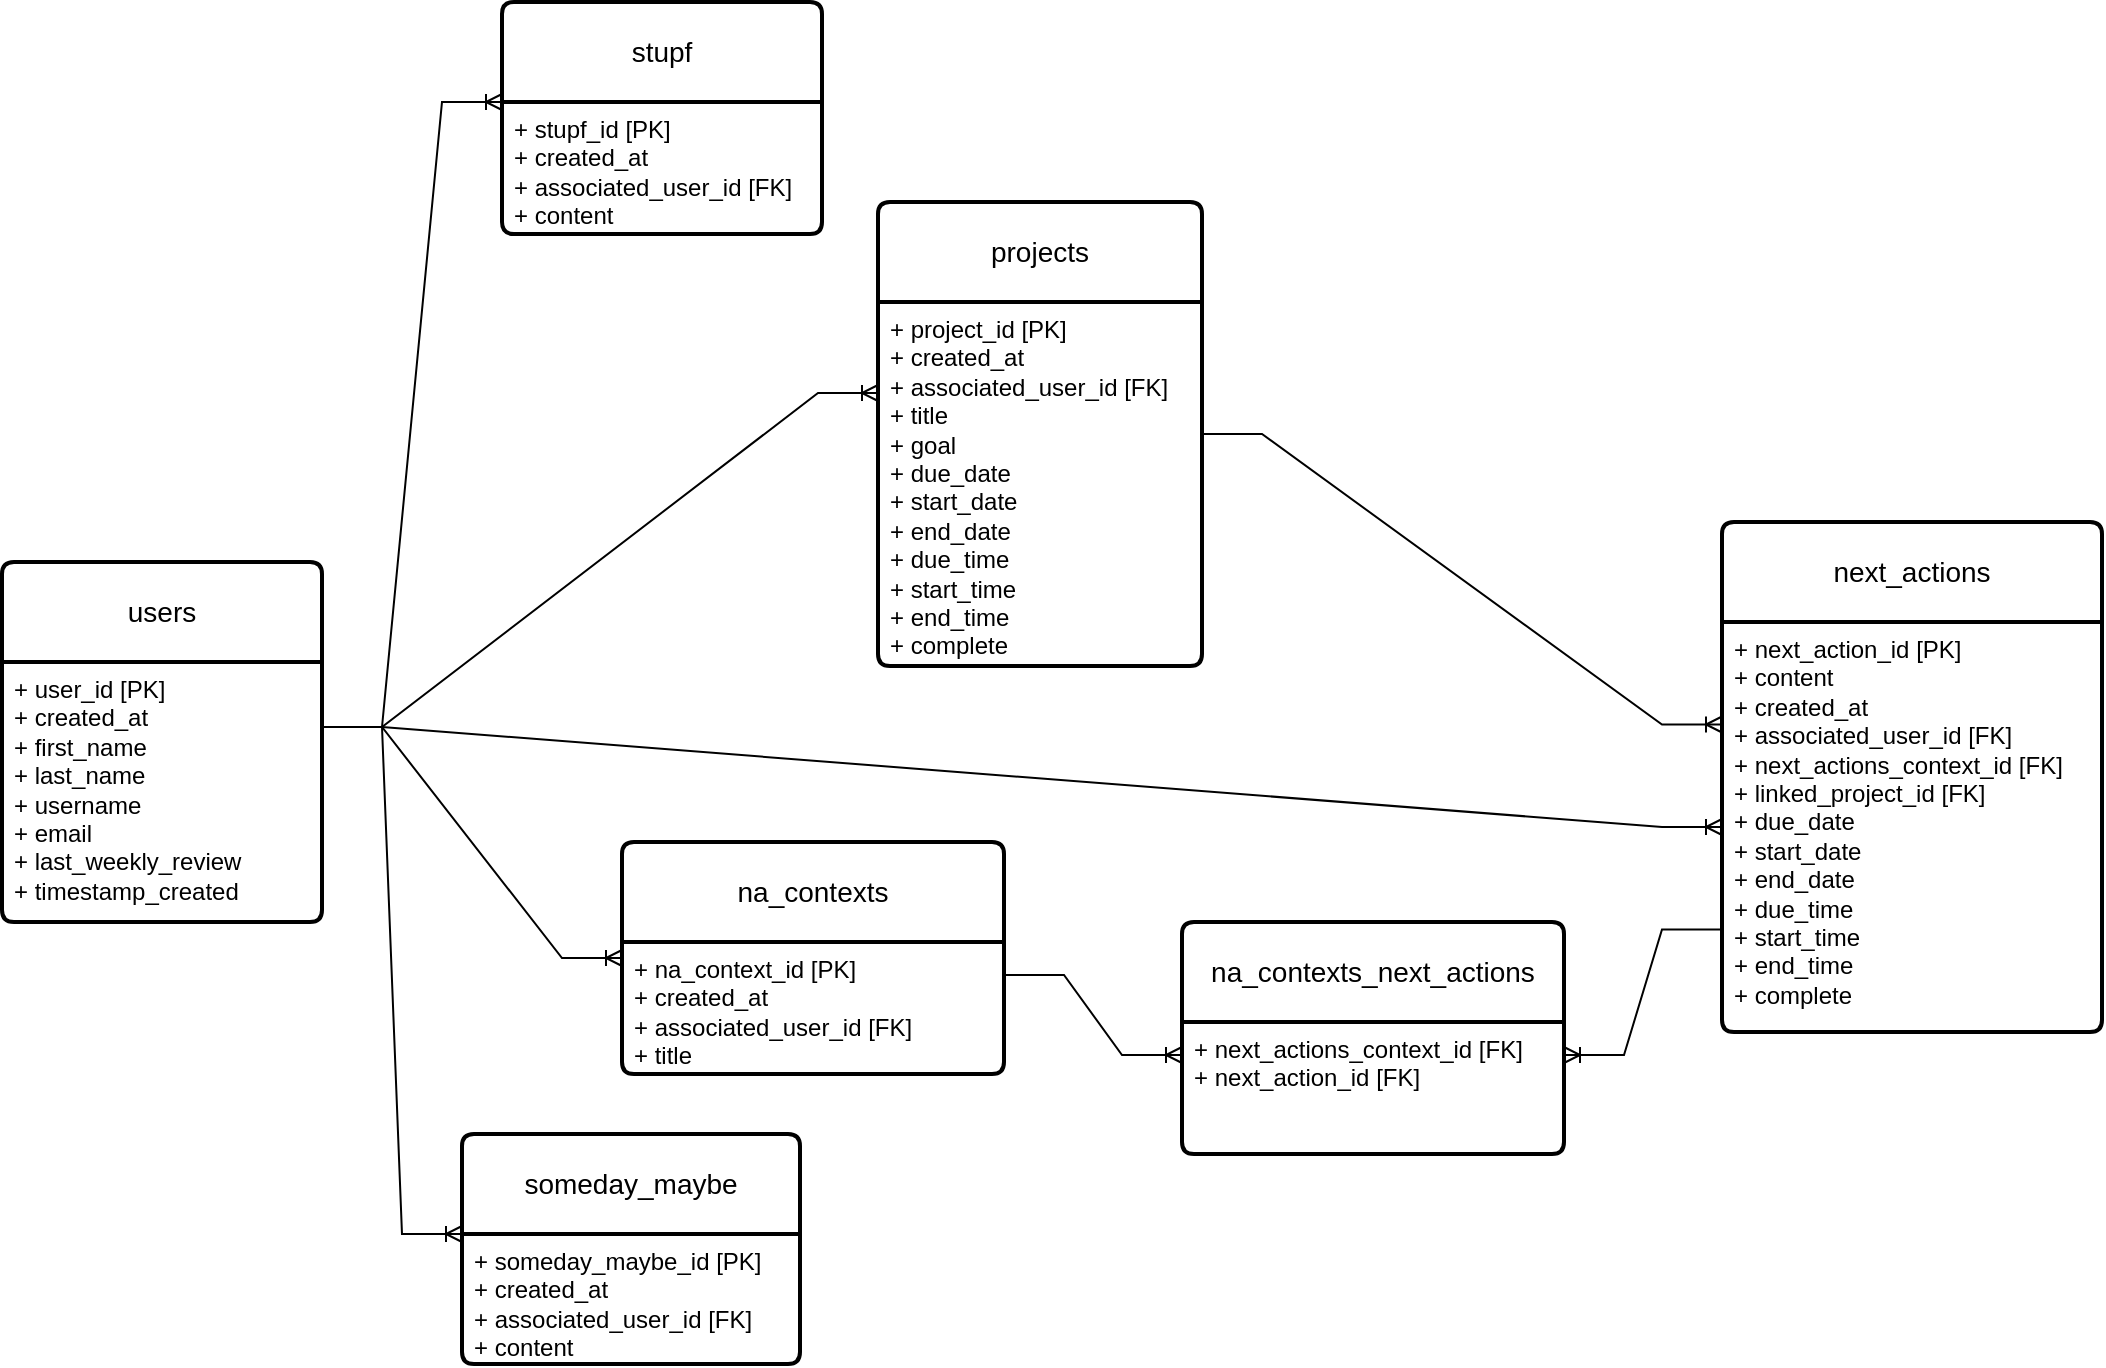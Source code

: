 <mxfile version="28.1.1">
  <diagram name="Page-1" id="9QM5P-c_sy8uDQt2rZy8">
    <mxGraphModel dx="246" dy="1063" grid="1" gridSize="10" guides="1" tooltips="1" connect="1" arrows="1" fold="1" page="1" pageScale="1" pageWidth="1100" pageHeight="850" math="0" shadow="0">
      <root>
        <mxCell id="0" />
        <mxCell id="1" parent="0" />
        <mxCell id="4xYjcgb6_FAkEiAJrjbD-1" value="users" style="swimlane;childLayout=stackLayout;horizontal=1;startSize=50;horizontalStack=0;rounded=1;fontSize=14;fontStyle=0;strokeWidth=2;resizeParent=0;resizeLast=1;shadow=0;dashed=0;align=center;arcSize=4;whiteSpace=wrap;html=1;" parent="1" vertex="1">
          <mxGeometry x="30" y="310" width="160" height="180" as="geometry" />
        </mxCell>
        <mxCell id="4xYjcgb6_FAkEiAJrjbD-2" value="+ user_id [PK]&lt;div&gt;+ created_at&lt;br&gt;&lt;div&gt;+ first_name&lt;div&gt;+ last_name&lt;/div&gt;&lt;div&gt;+ username&lt;/div&gt;&lt;div&gt;+ email&lt;/div&gt;&lt;div&gt;&lt;span style=&quot;background-color: transparent; color: light-dark(rgb(0, 0, 0), rgb(255, 255, 255));&quot;&gt;+ last_weekly_review&amp;nbsp;&lt;/span&gt;&lt;/div&gt;&lt;div&gt;&lt;span style=&quot;background-color: transparent; color: light-dark(rgb(0, 0, 0), rgb(255, 255, 255));&quot;&gt;+ timestamp_created&lt;/span&gt;&lt;/div&gt;&lt;div&gt;&lt;br&gt;&lt;/div&gt;&lt;/div&gt;&lt;/div&gt;" style="align=left;strokeColor=none;fillColor=none;spacingLeft=4;spacingRight=4;fontSize=12;verticalAlign=top;resizable=0;rotatable=0;part=1;html=1;whiteSpace=wrap;" parent="4xYjcgb6_FAkEiAJrjbD-1" vertex="1">
          <mxGeometry y="50" width="160" height="130" as="geometry" />
        </mxCell>
        <mxCell id="4xYjcgb6_FAkEiAJrjbD-3" value="next_actions" style="swimlane;childLayout=stackLayout;horizontal=1;startSize=50;horizontalStack=0;rounded=1;fontSize=14;fontStyle=0;strokeWidth=2;resizeParent=0;resizeLast=1;shadow=0;dashed=0;align=center;arcSize=4;whiteSpace=wrap;html=1;" parent="1" vertex="1">
          <mxGeometry x="890" y="290" width="190" height="255" as="geometry" />
        </mxCell>
        <mxCell id="4xYjcgb6_FAkEiAJrjbD-4" value="+ next_action_id [PK]&lt;div&gt;+ content&lt;br&gt;&lt;div&gt;+ created_at&lt;br&gt;&lt;div&gt;+ associated_user_id [FK]&lt;br&gt;&lt;div&gt;+ next_actions_context_id [FK]&lt;/div&gt;&lt;div&gt;+ linked_project_id [FK]&lt;/div&gt;&lt;div&gt;&lt;div&gt;+ due_date&lt;/div&gt;&lt;div&gt;+ start_date&lt;/div&gt;&lt;div&gt;+ end_date&lt;/div&gt;&lt;div&gt;&lt;span style=&quot;background-color: transparent; color: light-dark(rgb(0, 0, 0), rgb(255, 255, 255));&quot;&gt;+ due_time&lt;/span&gt;&lt;/div&gt;&lt;div&gt;+ start_time&lt;/div&gt;&lt;div&gt;+ end_time&lt;/div&gt;&lt;/div&gt;&lt;div&gt;+ complete&lt;/div&gt;&lt;div&gt;&lt;br&gt;&lt;/div&gt;&lt;/div&gt;&lt;/div&gt;&lt;/div&gt;" style="align=left;strokeColor=none;fillColor=none;spacingLeft=4;spacingRight=4;fontSize=12;verticalAlign=top;resizable=0;rotatable=0;part=1;html=1;whiteSpace=wrap;" parent="4xYjcgb6_FAkEiAJrjbD-3" vertex="1">
          <mxGeometry y="50" width="190" height="205" as="geometry" />
        </mxCell>
        <mxCell id="4xYjcgb6_FAkEiAJrjbD-5" value="projects" style="swimlane;childLayout=stackLayout;horizontal=1;startSize=50;horizontalStack=0;rounded=1;fontSize=14;fontStyle=0;strokeWidth=2;resizeParent=0;resizeLast=1;shadow=0;dashed=0;align=center;arcSize=4;whiteSpace=wrap;html=1;" parent="1" vertex="1">
          <mxGeometry x="468" y="130" width="162" height="232" as="geometry" />
        </mxCell>
        <mxCell id="4xYjcgb6_FAkEiAJrjbD-6" value="+ project_id [PK]&lt;div&gt;+ created_at&lt;br&gt;&lt;div&gt;+ associated_user_id [FK]&lt;br&gt;&lt;/div&gt;&lt;div&gt;+ title&lt;/div&gt;&lt;div&gt;+ goal&lt;/div&gt;&lt;div&gt;+ due_date&lt;/div&gt;&lt;div&gt;+ start_date&lt;/div&gt;&lt;div&gt;+ end_date&lt;/div&gt;&lt;div&gt;&lt;span style=&quot;background-color: transparent; color: light-dark(rgb(0, 0, 0), rgb(255, 255, 255));&quot;&gt;+ due_time&lt;/span&gt;&lt;/div&gt;&lt;div&gt;+ start_time&lt;/div&gt;&lt;div&gt;+ end_time&lt;/div&gt;&lt;div&gt;+ complete&lt;/div&gt;&lt;div&gt;&lt;br&gt;&lt;/div&gt;&lt;/div&gt;" style="align=left;strokeColor=none;fillColor=none;spacingLeft=4;spacingRight=4;fontSize=12;verticalAlign=top;resizable=0;rotatable=0;part=1;html=1;whiteSpace=wrap;" parent="4xYjcgb6_FAkEiAJrjbD-5" vertex="1">
          <mxGeometry y="50" width="162" height="182" as="geometry" />
        </mxCell>
        <mxCell id="4xYjcgb6_FAkEiAJrjbD-7" value="someday_maybe" style="swimlane;childLayout=stackLayout;horizontal=1;startSize=50;horizontalStack=0;rounded=1;fontSize=14;fontStyle=0;strokeWidth=2;resizeParent=0;resizeLast=1;shadow=0;dashed=0;align=center;arcSize=4;whiteSpace=wrap;html=1;" parent="1" vertex="1">
          <mxGeometry x="260" y="596" width="169" height="115" as="geometry" />
        </mxCell>
        <mxCell id="4xYjcgb6_FAkEiAJrjbD-8" value="+ someday_maybe_id [PK]&lt;div&gt;+ created_at&lt;br&gt;&lt;div&gt;+ associated_user_id [FK]&lt;br&gt;&lt;/div&gt;&lt;div&gt;+ content&lt;/div&gt;&lt;/div&gt;" style="align=left;strokeColor=none;fillColor=none;spacingLeft=4;spacingRight=4;fontSize=12;verticalAlign=top;resizable=0;rotatable=0;part=1;html=1;whiteSpace=wrap;" parent="4xYjcgb6_FAkEiAJrjbD-7" vertex="1">
          <mxGeometry y="50" width="169" height="65" as="geometry" />
        </mxCell>
        <mxCell id="4xYjcgb6_FAkEiAJrjbD-9" value="na_contexts" style="swimlane;childLayout=stackLayout;horizontal=1;startSize=50;horizontalStack=0;rounded=1;fontSize=14;fontStyle=0;strokeWidth=2;resizeParent=0;resizeLast=1;shadow=0;dashed=0;align=center;arcSize=4;whiteSpace=wrap;html=1;" parent="1" vertex="1">
          <mxGeometry x="340" y="450" width="191" height="116" as="geometry" />
        </mxCell>
        <mxCell id="4xYjcgb6_FAkEiAJrjbD-10" value="+ na_context_id [PK]&lt;div&gt;+ created_at&lt;/div&gt;&lt;div&gt;+ associated_user_id [FK]&lt;/div&gt;&lt;div&gt;+ title&lt;/div&gt;" style="align=left;strokeColor=none;fillColor=none;spacingLeft=4;spacingRight=4;fontSize=12;verticalAlign=top;resizable=0;rotatable=0;part=1;html=1;whiteSpace=wrap;" parent="4xYjcgb6_FAkEiAJrjbD-9" vertex="1">
          <mxGeometry y="50" width="191" height="66" as="geometry" />
        </mxCell>
        <mxCell id="4xYjcgb6_FAkEiAJrjbD-11" value="stupf" style="swimlane;childLayout=stackLayout;horizontal=1;startSize=50;horizontalStack=0;rounded=1;fontSize=14;fontStyle=0;strokeWidth=2;resizeParent=0;resizeLast=1;shadow=0;dashed=0;align=center;arcSize=4;whiteSpace=wrap;html=1;" parent="1" vertex="1">
          <mxGeometry x="280" y="30" width="160" height="116" as="geometry" />
        </mxCell>
        <mxCell id="4xYjcgb6_FAkEiAJrjbD-12" value="+ stupf_id [PK]&lt;div&gt;+ created_at&lt;br&gt;&lt;div&gt;+ associated_user_id [FK]&lt;br&gt;&lt;/div&gt;&lt;div&gt;+ content&lt;/div&gt;&lt;/div&gt;" style="align=left;strokeColor=none;fillColor=none;spacingLeft=4;spacingRight=4;fontSize=12;verticalAlign=top;resizable=0;rotatable=0;part=1;html=1;whiteSpace=wrap;" parent="4xYjcgb6_FAkEiAJrjbD-11" vertex="1">
          <mxGeometry y="50" width="160" height="66" as="geometry" />
        </mxCell>
        <mxCell id="4xYjcgb6_FAkEiAJrjbD-13" value="" style="edgeStyle=entityRelationEdgeStyle;fontSize=12;html=1;endArrow=ERoneToMany;rounded=0;exitX=1;exitY=0.5;exitDx=0;exitDy=0;entryX=0;entryY=0.25;entryDx=0;entryDy=0;" parent="1" source="4xYjcgb6_FAkEiAJrjbD-5" target="4xYjcgb6_FAkEiAJrjbD-4" edge="1">
          <mxGeometry width="100" height="100" relative="1" as="geometry">
            <mxPoint x="586" y="298" as="sourcePoint" />
            <mxPoint x="686" y="198" as="targetPoint" />
            <Array as="points">
              <mxPoint x="724" y="241" />
              <mxPoint x="656" y="202" />
              <mxPoint x="611" y="198" />
              <mxPoint x="705" y="127" />
            </Array>
          </mxGeometry>
        </mxCell>
        <mxCell id="4xYjcgb6_FAkEiAJrjbD-14" value="" style="edgeStyle=entityRelationEdgeStyle;fontSize=12;html=1;endArrow=ERoneToMany;rounded=0;exitX=1;exitY=0.25;exitDx=0;exitDy=0;entryX=0;entryY=0;entryDx=0;entryDy=0;" parent="1" source="4xYjcgb6_FAkEiAJrjbD-2" target="4xYjcgb6_FAkEiAJrjbD-12" edge="1">
          <mxGeometry width="100" height="100" relative="1" as="geometry">
            <mxPoint x="260" y="434" as="sourcePoint" />
            <mxPoint x="394" y="363" as="targetPoint" />
            <Array as="points">
              <mxPoint x="418" y="395" />
              <mxPoint x="350" y="356" />
              <mxPoint x="305" y="352" />
              <mxPoint x="399" y="281" />
            </Array>
          </mxGeometry>
        </mxCell>
        <mxCell id="4xYjcgb6_FAkEiAJrjbD-15" value="" style="edgeStyle=entityRelationEdgeStyle;fontSize=12;html=1;endArrow=ERoneToMany;rounded=0;exitX=1;exitY=0.25;exitDx=0;exitDy=0;entryX=0;entryY=0.25;entryDx=0;entryDy=0;" parent="1" source="4xYjcgb6_FAkEiAJrjbD-2" target="4xYjcgb6_FAkEiAJrjbD-6" edge="1">
          <mxGeometry width="100" height="100" relative="1" as="geometry">
            <mxPoint x="414" y="362" as="sourcePoint" />
            <mxPoint x="548" y="291" as="targetPoint" />
            <Array as="points">
              <mxPoint x="572" y="323" />
              <mxPoint x="504" y="284" />
              <mxPoint x="459" y="280" />
              <mxPoint x="553" y="209" />
            </Array>
          </mxGeometry>
        </mxCell>
        <mxCell id="4xYjcgb6_FAkEiAJrjbD-16" value="" style="edgeStyle=entityRelationEdgeStyle;fontSize=12;html=1;endArrow=ERoneToMany;rounded=0;exitX=1;exitY=0.25;exitDx=0;exitDy=0;entryX=0;entryY=0.5;entryDx=0;entryDy=0;" parent="1" source="4xYjcgb6_FAkEiAJrjbD-2" target="4xYjcgb6_FAkEiAJrjbD-4" edge="1">
          <mxGeometry width="100" height="100" relative="1" as="geometry">
            <mxPoint x="375" y="591" as="sourcePoint" />
            <mxPoint x="509" y="520" as="targetPoint" />
            <Array as="points">
              <mxPoint x="533" y="552" />
              <mxPoint x="465" y="513" />
              <mxPoint x="420" y="509" />
              <mxPoint x="514" y="438" />
            </Array>
          </mxGeometry>
        </mxCell>
        <mxCell id="4xYjcgb6_FAkEiAJrjbD-17" value="" style="edgeStyle=entityRelationEdgeStyle;fontSize=12;html=1;endArrow=ERoneToMany;rounded=0;exitX=1;exitY=0.25;exitDx=0;exitDy=0;entryX=0;entryY=0.5;entryDx=0;entryDy=0;" parent="1" source="4xYjcgb6_FAkEiAJrjbD-2" target="4xYjcgb6_FAkEiAJrjbD-9" edge="1">
          <mxGeometry width="100" height="100" relative="1" as="geometry">
            <mxPoint x="418" y="637" as="sourcePoint" />
            <mxPoint x="552" y="566" as="targetPoint" />
            <Array as="points">
              <mxPoint x="576" y="598" />
              <mxPoint x="508" y="559" />
              <mxPoint x="463" y="555" />
              <mxPoint x="557" y="484" />
            </Array>
          </mxGeometry>
        </mxCell>
        <mxCell id="4xYjcgb6_FAkEiAJrjbD-18" value="" style="edgeStyle=entityRelationEdgeStyle;fontSize=12;html=1;endArrow=ERoneToMany;rounded=0;exitX=1;exitY=0.25;exitDx=0;exitDy=0;entryX=0;entryY=0;entryDx=0;entryDy=0;" parent="1" source="4xYjcgb6_FAkEiAJrjbD-2" target="4xYjcgb6_FAkEiAJrjbD-8" edge="1">
          <mxGeometry width="100" height="100" relative="1" as="geometry">
            <mxPoint x="430" y="424" as="sourcePoint" />
            <mxPoint x="820" y="413" as="targetPoint" />
            <Array as="points">
              <mxPoint x="727" y="551" />
              <mxPoint x="659" y="512" />
              <mxPoint x="614" y="508" />
              <mxPoint x="708" y="437" />
            </Array>
          </mxGeometry>
        </mxCell>
        <mxCell id="4xYjcgb6_FAkEiAJrjbD-19" value="" style="edgeStyle=entityRelationEdgeStyle;fontSize=12;html=1;endArrow=ERoneToMany;rounded=0;exitX=0;exitY=0.75;exitDx=0;exitDy=0;entryX=1;entryY=0.25;entryDx=0;entryDy=0;" parent="1" source="4xYjcgb6_FAkEiAJrjbD-4" target="xVJ64GosEhfayAqJW53G-2" edge="1">
          <mxGeometry width="100" height="100" relative="1" as="geometry">
            <mxPoint x="733" y="684.75" as="sourcePoint" />
            <mxPoint x="927" y="568" as="targetPoint" />
          </mxGeometry>
        </mxCell>
        <mxCell id="xVJ64GosEhfayAqJW53G-1" value="na_contexts_next_actions" style="swimlane;childLayout=stackLayout;horizontal=1;startSize=50;horizontalStack=0;rounded=1;fontSize=14;fontStyle=0;strokeWidth=2;resizeParent=0;resizeLast=1;shadow=0;dashed=0;align=center;arcSize=4;whiteSpace=wrap;html=1;" vertex="1" parent="1">
          <mxGeometry x="620" y="490" width="191" height="116" as="geometry" />
        </mxCell>
        <mxCell id="xVJ64GosEhfayAqJW53G-2" value="+ next_actions_context_id [FK]&lt;div&gt;+ next_action_id [FK]&lt;/div&gt;" style="align=left;strokeColor=none;fillColor=none;spacingLeft=4;spacingRight=4;fontSize=12;verticalAlign=top;resizable=0;rotatable=0;part=1;html=1;whiteSpace=wrap;" vertex="1" parent="xVJ64GosEhfayAqJW53G-1">
          <mxGeometry y="50" width="191" height="66" as="geometry" />
        </mxCell>
        <mxCell id="xVJ64GosEhfayAqJW53G-3" value="" style="edgeStyle=entityRelationEdgeStyle;fontSize=12;html=1;endArrow=ERoneToMany;rounded=0;exitX=1;exitY=0.25;exitDx=0;exitDy=0;entryX=0;entryY=0.25;entryDx=0;entryDy=0;" edge="1" parent="1" source="4xYjcgb6_FAkEiAJrjbD-10" target="xVJ64GosEhfayAqJW53G-2">
          <mxGeometry width="100" height="100" relative="1" as="geometry">
            <mxPoint x="470" y="601" as="sourcePoint" />
            <mxPoint x="624" y="696" as="targetPoint" />
            <Array as="points">
              <mxPoint x="810" y="766" />
              <mxPoint x="742" y="727" />
              <mxPoint x="697" y="723" />
              <mxPoint x="791" y="652" />
            </Array>
          </mxGeometry>
        </mxCell>
      </root>
    </mxGraphModel>
  </diagram>
</mxfile>
